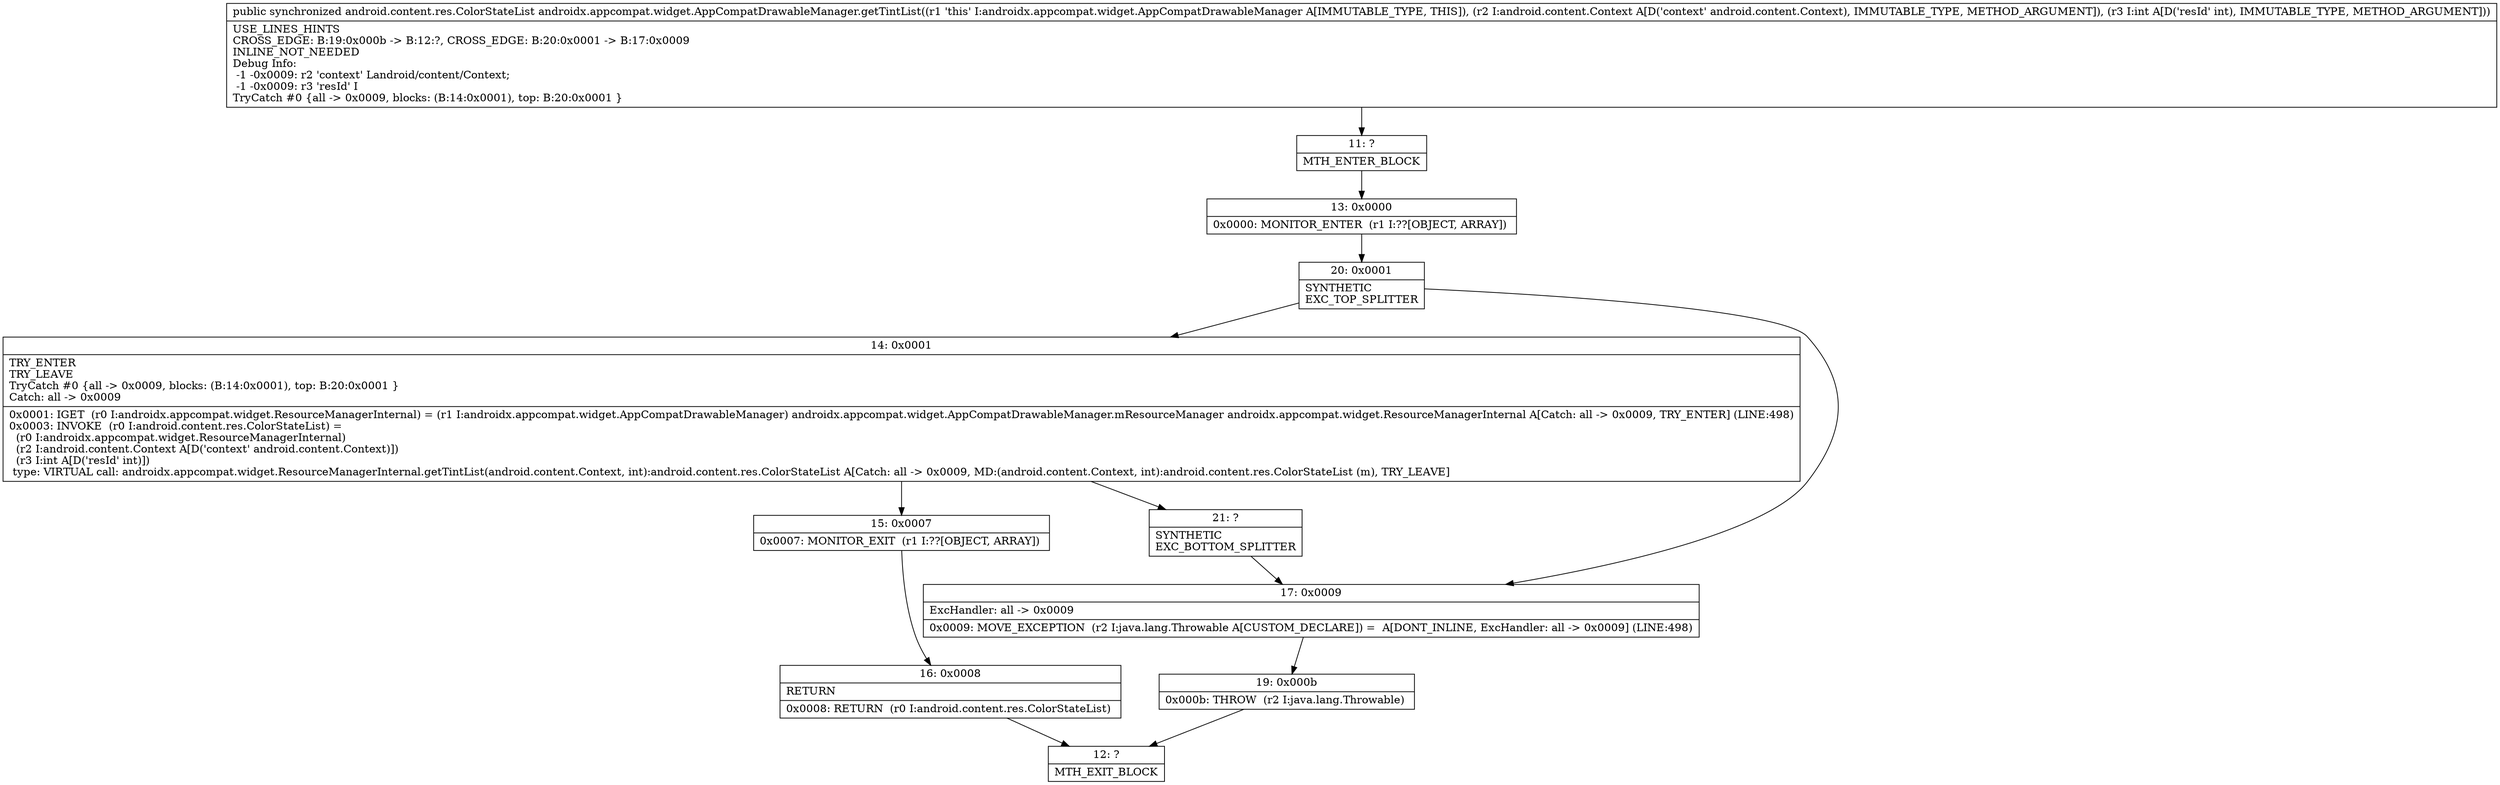 digraph "CFG forandroidx.appcompat.widget.AppCompatDrawableManager.getTintList(Landroid\/content\/Context;I)Landroid\/content\/res\/ColorStateList;" {
Node_11 [shape=record,label="{11\:\ ?|MTH_ENTER_BLOCK\l}"];
Node_13 [shape=record,label="{13\:\ 0x0000|0x0000: MONITOR_ENTER  (r1 I:??[OBJECT, ARRAY]) \l}"];
Node_20 [shape=record,label="{20\:\ 0x0001|SYNTHETIC\lEXC_TOP_SPLITTER\l}"];
Node_14 [shape=record,label="{14\:\ 0x0001|TRY_ENTER\lTRY_LEAVE\lTryCatch #0 \{all \-\> 0x0009, blocks: (B:14:0x0001), top: B:20:0x0001 \}\lCatch: all \-\> 0x0009\l|0x0001: IGET  (r0 I:androidx.appcompat.widget.ResourceManagerInternal) = (r1 I:androidx.appcompat.widget.AppCompatDrawableManager) androidx.appcompat.widget.AppCompatDrawableManager.mResourceManager androidx.appcompat.widget.ResourceManagerInternal A[Catch: all \-\> 0x0009, TRY_ENTER] (LINE:498)\l0x0003: INVOKE  (r0 I:android.content.res.ColorStateList) = \l  (r0 I:androidx.appcompat.widget.ResourceManagerInternal)\l  (r2 I:android.content.Context A[D('context' android.content.Context)])\l  (r3 I:int A[D('resId' int)])\l type: VIRTUAL call: androidx.appcompat.widget.ResourceManagerInternal.getTintList(android.content.Context, int):android.content.res.ColorStateList A[Catch: all \-\> 0x0009, MD:(android.content.Context, int):android.content.res.ColorStateList (m), TRY_LEAVE]\l}"];
Node_15 [shape=record,label="{15\:\ 0x0007|0x0007: MONITOR_EXIT  (r1 I:??[OBJECT, ARRAY]) \l}"];
Node_16 [shape=record,label="{16\:\ 0x0008|RETURN\l|0x0008: RETURN  (r0 I:android.content.res.ColorStateList) \l}"];
Node_12 [shape=record,label="{12\:\ ?|MTH_EXIT_BLOCK\l}"];
Node_21 [shape=record,label="{21\:\ ?|SYNTHETIC\lEXC_BOTTOM_SPLITTER\l}"];
Node_17 [shape=record,label="{17\:\ 0x0009|ExcHandler: all \-\> 0x0009\l|0x0009: MOVE_EXCEPTION  (r2 I:java.lang.Throwable A[CUSTOM_DECLARE]) =  A[DONT_INLINE, ExcHandler: all \-\> 0x0009] (LINE:498)\l}"];
Node_19 [shape=record,label="{19\:\ 0x000b|0x000b: THROW  (r2 I:java.lang.Throwable) \l}"];
MethodNode[shape=record,label="{public synchronized android.content.res.ColorStateList androidx.appcompat.widget.AppCompatDrawableManager.getTintList((r1 'this' I:androidx.appcompat.widget.AppCompatDrawableManager A[IMMUTABLE_TYPE, THIS]), (r2 I:android.content.Context A[D('context' android.content.Context), IMMUTABLE_TYPE, METHOD_ARGUMENT]), (r3 I:int A[D('resId' int), IMMUTABLE_TYPE, METHOD_ARGUMENT]))  | USE_LINES_HINTS\lCROSS_EDGE: B:19:0x000b \-\> B:12:?, CROSS_EDGE: B:20:0x0001 \-\> B:17:0x0009\lINLINE_NOT_NEEDED\lDebug Info:\l  \-1 \-0x0009: r2 'context' Landroid\/content\/Context;\l  \-1 \-0x0009: r3 'resId' I\lTryCatch #0 \{all \-\> 0x0009, blocks: (B:14:0x0001), top: B:20:0x0001 \}\l}"];
MethodNode -> Node_11;Node_11 -> Node_13;
Node_13 -> Node_20;
Node_20 -> Node_14;
Node_20 -> Node_17;
Node_14 -> Node_15;
Node_14 -> Node_21;
Node_15 -> Node_16;
Node_16 -> Node_12;
Node_21 -> Node_17;
Node_17 -> Node_19;
Node_19 -> Node_12;
}

